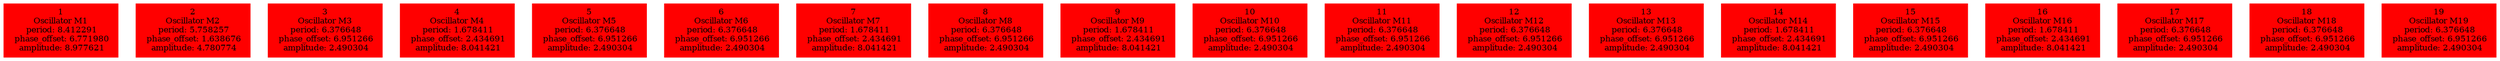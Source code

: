  digraph g{ forcelabels=true;
1 [label=<1<BR />Oscillator M1<BR /> period: 8.412291<BR /> phase_offset: 6.771980<BR /> amplitude: 8.977621>, shape=box,color=red,style=filled,fontsize=8];2 [label=<2<BR />Oscillator M2<BR /> period: 5.758257<BR /> phase_offset: 1.638676<BR /> amplitude: 4.780774>, shape=box,color=red,style=filled,fontsize=8];3 [label=<3<BR />Oscillator M3<BR /> period: 6.376648<BR /> phase_offset: 6.951266<BR /> amplitude: 2.490304>, shape=box,color=red,style=filled,fontsize=8];4 [label=<4<BR />Oscillator M4<BR /> period: 1.678411<BR /> phase_offset: 2.434691<BR /> amplitude: 8.041421>, shape=box,color=red,style=filled,fontsize=8];5 [label=<5<BR />Oscillator M5<BR /> period: 6.376648<BR /> phase_offset: 6.951266<BR /> amplitude: 2.490304>, shape=box,color=red,style=filled,fontsize=8];6 [label=<6<BR />Oscillator M6<BR /> period: 6.376648<BR /> phase_offset: 6.951266<BR /> amplitude: 2.490304>, shape=box,color=red,style=filled,fontsize=8];7 [label=<7<BR />Oscillator M7<BR /> period: 1.678411<BR /> phase_offset: 2.434691<BR /> amplitude: 8.041421>, shape=box,color=red,style=filled,fontsize=8];8 [label=<8<BR />Oscillator M8<BR /> period: 6.376648<BR /> phase_offset: 6.951266<BR /> amplitude: 2.490304>, shape=box,color=red,style=filled,fontsize=8];9 [label=<9<BR />Oscillator M9<BR /> period: 1.678411<BR /> phase_offset: 2.434691<BR /> amplitude: 8.041421>, shape=box,color=red,style=filled,fontsize=8];10 [label=<10<BR />Oscillator M10<BR /> period: 6.376648<BR /> phase_offset: 6.951266<BR /> amplitude: 2.490304>, shape=box,color=red,style=filled,fontsize=8];11 [label=<11<BR />Oscillator M11<BR /> period: 6.376648<BR /> phase_offset: 6.951266<BR /> amplitude: 2.490304>, shape=box,color=red,style=filled,fontsize=8];12 [label=<12<BR />Oscillator M12<BR /> period: 6.376648<BR /> phase_offset: 6.951266<BR /> amplitude: 2.490304>, shape=box,color=red,style=filled,fontsize=8];13 [label=<13<BR />Oscillator M13<BR /> period: 6.376648<BR /> phase_offset: 6.951266<BR /> amplitude: 2.490304>, shape=box,color=red,style=filled,fontsize=8];14 [label=<14<BR />Oscillator M14<BR /> period: 1.678411<BR /> phase_offset: 2.434691<BR /> amplitude: 8.041421>, shape=box,color=red,style=filled,fontsize=8];15 [label=<15<BR />Oscillator M15<BR /> period: 6.376648<BR /> phase_offset: 6.951266<BR /> amplitude: 2.490304>, shape=box,color=red,style=filled,fontsize=8];16 [label=<16<BR />Oscillator M16<BR /> period: 1.678411<BR /> phase_offset: 2.434691<BR /> amplitude: 8.041421>, shape=box,color=red,style=filled,fontsize=8];17 [label=<17<BR />Oscillator M17<BR /> period: 6.376648<BR /> phase_offset: 6.951266<BR /> amplitude: 2.490304>, shape=box,color=red,style=filled,fontsize=8];18 [label=<18<BR />Oscillator M18<BR /> period: 6.376648<BR /> phase_offset: 6.951266<BR /> amplitude: 2.490304>, shape=box,color=red,style=filled,fontsize=8];19 [label=<19<BR />Oscillator M19<BR /> period: 6.376648<BR /> phase_offset: 6.951266<BR /> amplitude: 2.490304>, shape=box,color=red,style=filled,fontsize=8]; }
